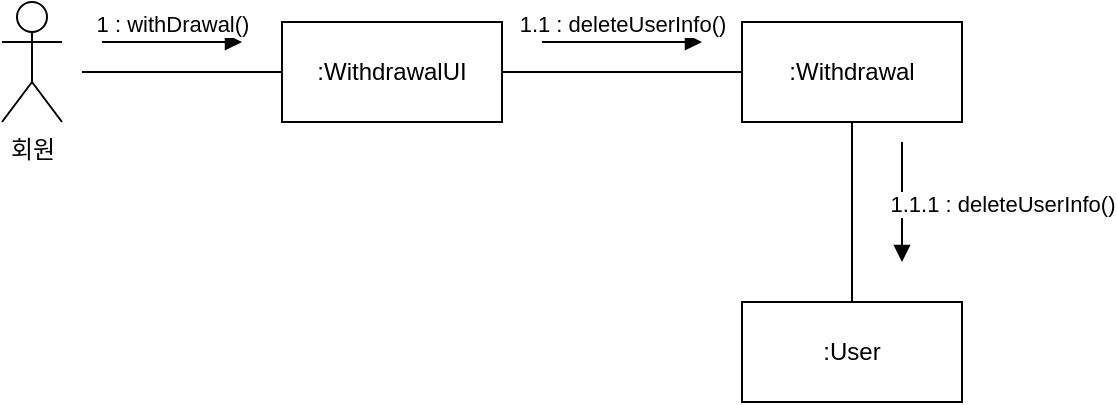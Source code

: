 <mxfile version="19.0.3" type="device"><diagram name="페이지-1" id="Wx-jk28umq0Vv5XVg_Ir"><mxGraphModel dx="946" dy="617" grid="1" gridSize="10" guides="1" tooltips="1" connect="1" arrows="1" fold="1" page="1" pageScale="1" pageWidth="827" pageHeight="1169" math="0" shadow="0"><root><mxCell id="0"/><mxCell id="1" parent="0"/><mxCell id="ZBkJDOOqpiRRg_BL83De-1" value="회원" style="shape=umlActor;verticalLabelPosition=bottom;verticalAlign=top;html=1;outlineConnect=0;" parent="1" vertex="1"><mxGeometry x="50" y="270" width="30" height="60" as="geometry"/></mxCell><mxCell id="ZBkJDOOqpiRRg_BL83De-4" value=":WithdrawalUI" style="html=1;whiteSpace=wrap;" parent="1" vertex="1"><mxGeometry x="190" y="280" width="110" height="50" as="geometry"/></mxCell><mxCell id="ZBkJDOOqpiRRg_BL83De-5" value=":Withdrawal" style="html=1;whiteSpace=wrap;" parent="1" vertex="1"><mxGeometry x="420" y="280" width="110" height="50" as="geometry"/></mxCell><mxCell id="ZBkJDOOqpiRRg_BL83De-6" value="" style="line;strokeWidth=1;fillColor=none;align=left;verticalAlign=middle;spacingTop=-1;spacingLeft=3;spacingRight=3;rotatable=0;labelPosition=right;points=[];portConstraint=eastwest;strokeColor=inherit;" parent="1" vertex="1"><mxGeometry x="90" y="301" width="100" height="8" as="geometry"/></mxCell><mxCell id="ZBkJDOOqpiRRg_BL83De-7" value="" style="line;strokeWidth=1;fillColor=none;align=left;verticalAlign=middle;spacingTop=-1;spacingLeft=3;spacingRight=3;rotatable=0;labelPosition=right;points=[];portConstraint=eastwest;strokeColor=inherit;" parent="1" vertex="1"><mxGeometry x="300" y="301" width="120" height="8" as="geometry"/></mxCell><mxCell id="ZBkJDOOqpiRRg_BL83De-8" value=":User" style="html=1;whiteSpace=wrap;" parent="1" vertex="1"><mxGeometry x="420" y="420" width="110" height="50" as="geometry"/></mxCell><mxCell id="ZBkJDOOqpiRRg_BL83De-11" value="" style="endArrow=none;html=1;rounded=0;exitX=0.5;exitY=0;exitDx=0;exitDy=0;entryX=0.5;entryY=1;entryDx=0;entryDy=0;" parent="1" source="ZBkJDOOqpiRRg_BL83De-8" target="ZBkJDOOqpiRRg_BL83De-5" edge="1"><mxGeometry width="50" height="50" relative="1" as="geometry"><mxPoint x="434.5" y="390" as="sourcePoint"/><mxPoint x="435" y="330" as="targetPoint"/></mxGeometry></mxCell><mxCell id="ZBkJDOOqpiRRg_BL83De-13" value="1 : withDrawal()" style="html=1;verticalAlign=bottom;endArrow=block;edgeStyle=elbowEdgeStyle;elbow=vertical;curved=0;rounded=0;" parent="1" edge="1"><mxGeometry width="80" relative="1" as="geometry"><mxPoint x="100" y="290" as="sourcePoint"/><mxPoint x="170" y="290" as="targetPoint"/><mxPoint as="offset"/></mxGeometry></mxCell><mxCell id="ZBkJDOOqpiRRg_BL83De-14" value="1.1 : deleteUserInfo()" style="html=1;verticalAlign=bottom;endArrow=block;edgeStyle=elbowEdgeStyle;elbow=vertical;curved=0;rounded=0;" parent="1" edge="1"><mxGeometry width="80" relative="1" as="geometry"><mxPoint x="320" y="290" as="sourcePoint"/><mxPoint x="400" y="290" as="targetPoint"/></mxGeometry></mxCell><mxCell id="ZBkJDOOqpiRRg_BL83De-16" value="1.1.1 : deleteUserInfo()" style="html=1;verticalAlign=bottom;endArrow=block;edgeStyle=elbowEdgeStyle;elbow=vertical;curved=0;rounded=0;" parent="1" edge="1"><mxGeometry x="0.333" y="50" width="80" relative="1" as="geometry"><mxPoint x="500" y="340" as="sourcePoint"/><mxPoint x="500" y="400" as="targetPoint"/><mxPoint as="offset"/></mxGeometry></mxCell></root></mxGraphModel></diagram></mxfile>